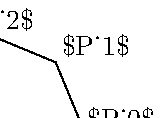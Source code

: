 beginfig(0)

u:=cm;

draw for d:=0 upto 7: u*dir(45d)-- endfor cycle;

label.rt("$P_0$", u*right);
label.urt("$P_1$", u*dir 45);
label.top("$P_2$", u*up);
label.ulft("$P_3$", u*dir 135);
label.lft("$P_4$", u*left);
label.llft("$P_5$", u*dir 225);
label.bot("$P_6$", u*down);

setbounds currentpicture to unitsquare
	scaled 3.5u shifted (1.75u*(-1, -1));

endfig
